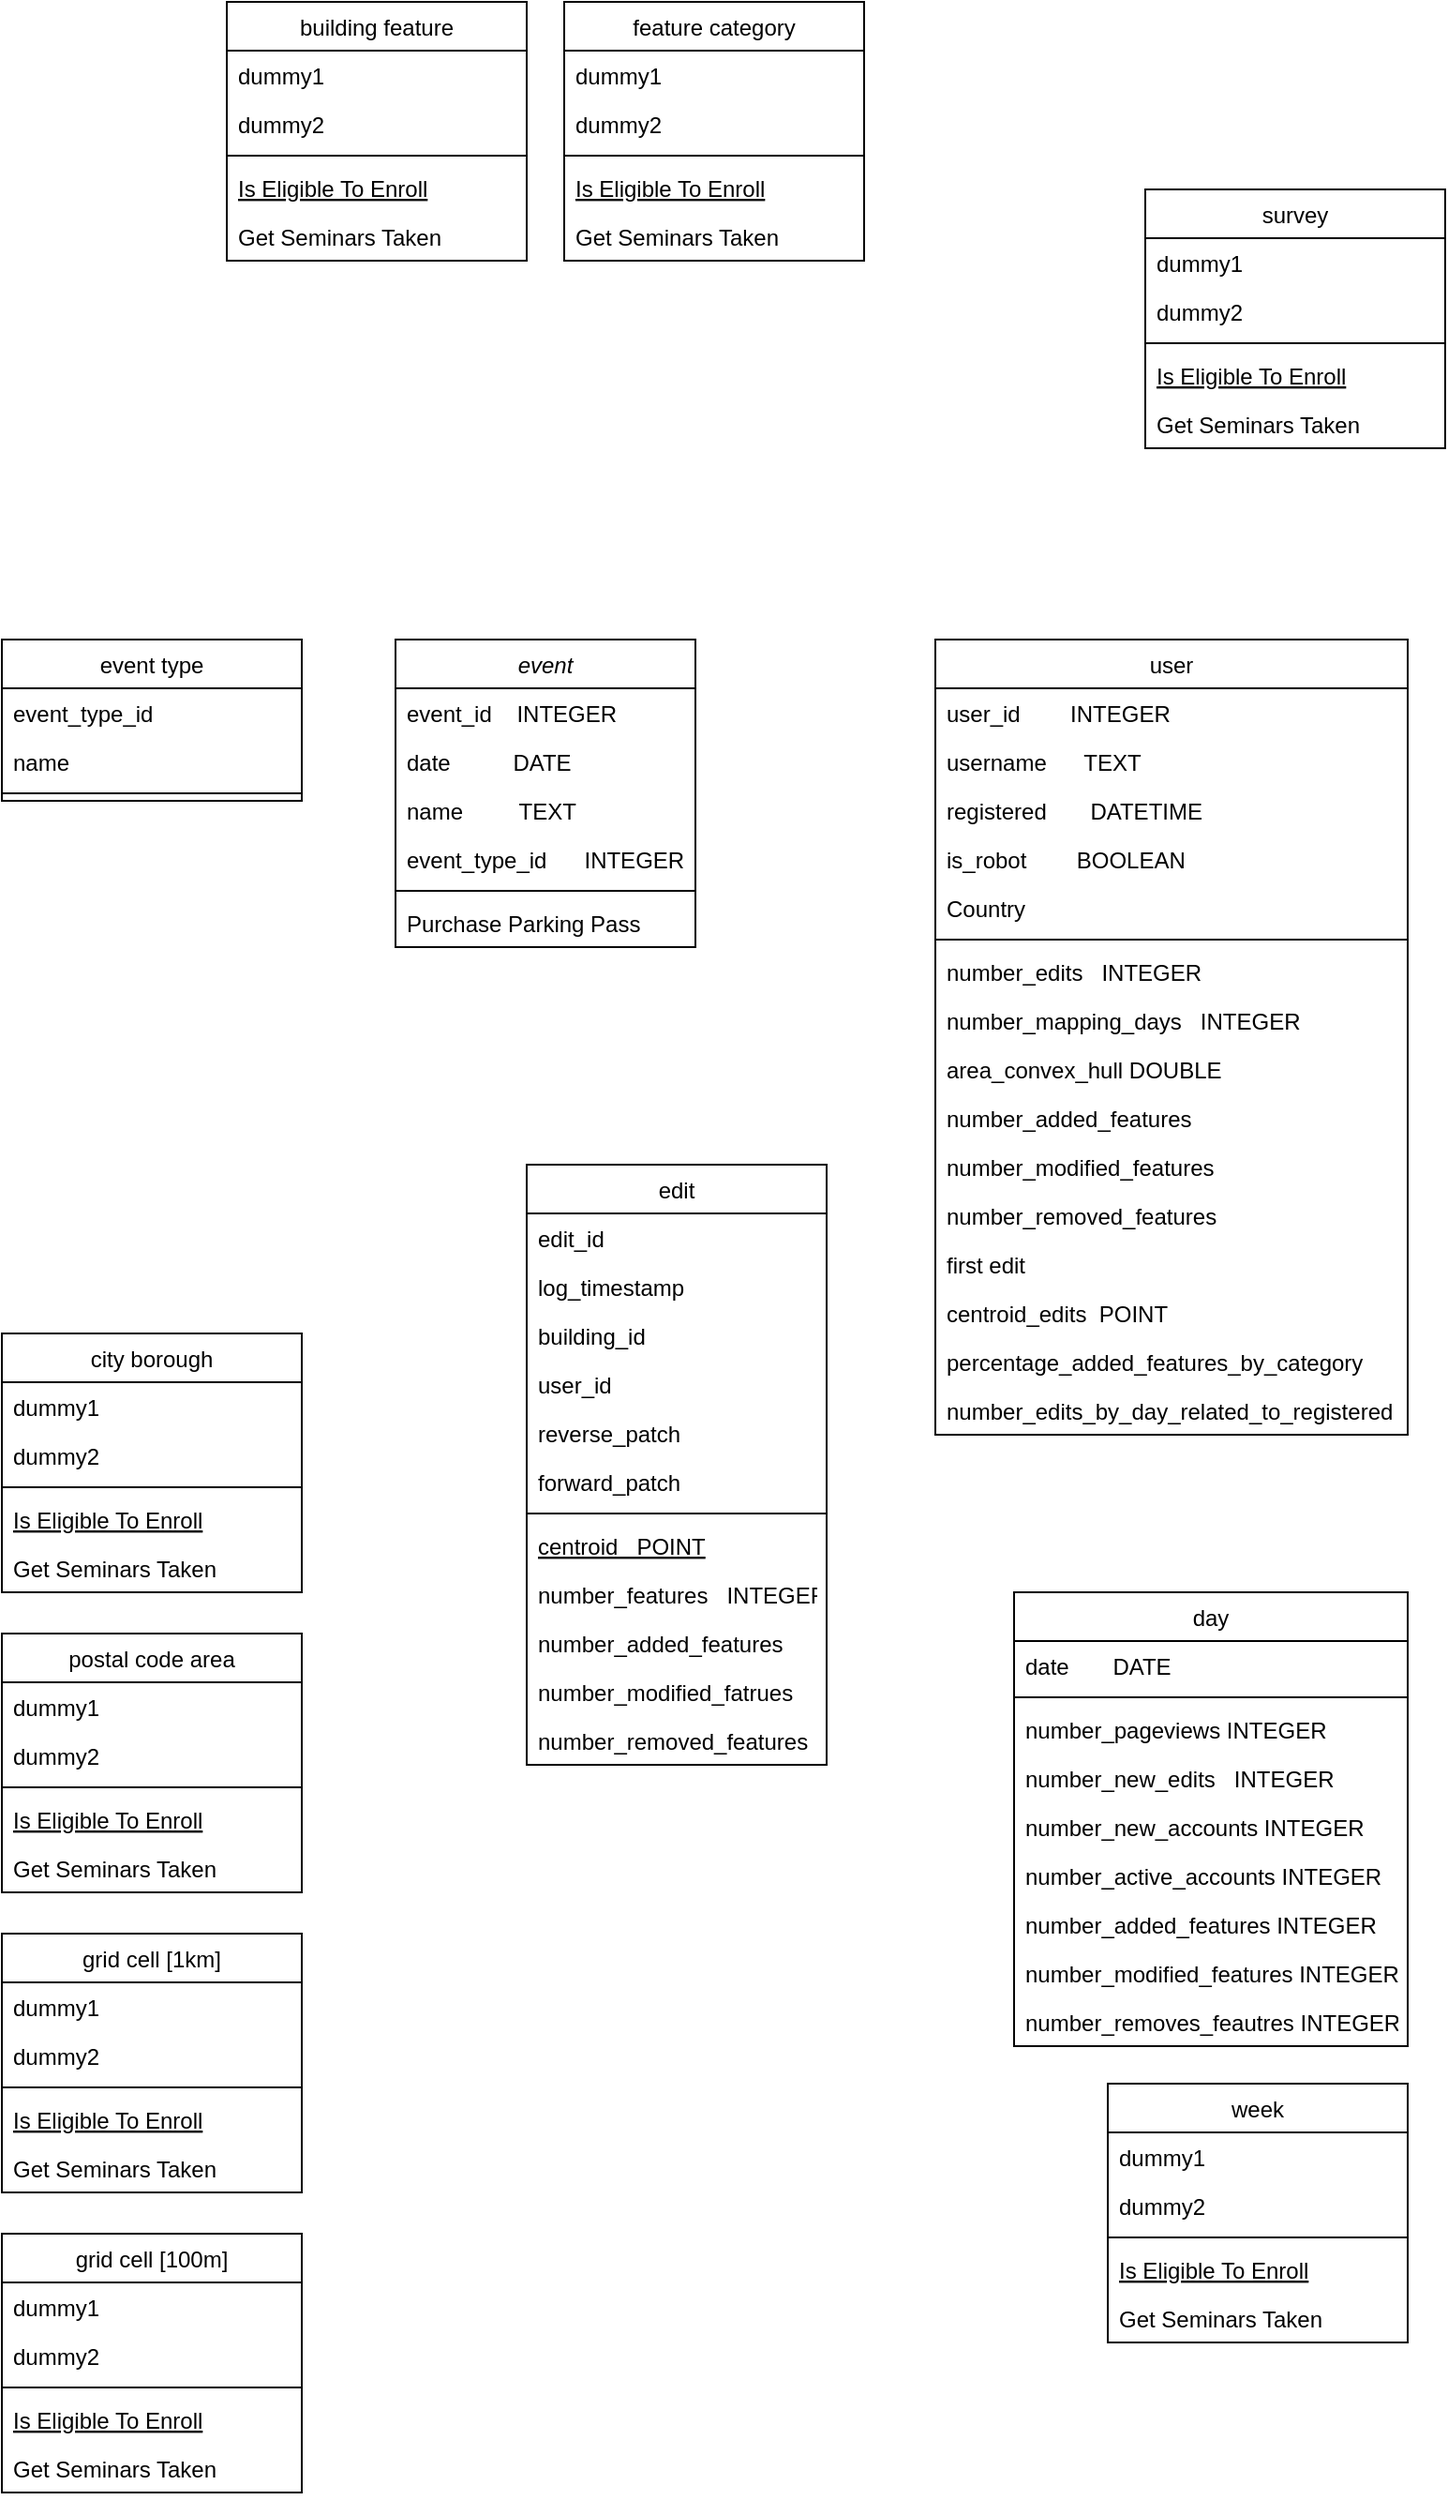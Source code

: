 <mxfile version="22.1.5" type="github">
  <diagram id="C5RBs43oDa-KdzZeNtuy" name="Page-1">
    <mxGraphModel dx="1153" dy="1722" grid="1" gridSize="10" guides="1" tooltips="1" connect="1" arrows="1" fold="1" page="1" pageScale="1" pageWidth="827" pageHeight="1169" math="0" shadow="0">
      <root>
        <mxCell id="WIyWlLk6GJQsqaUBKTNV-0" />
        <mxCell id="WIyWlLk6GJQsqaUBKTNV-1" parent="WIyWlLk6GJQsqaUBKTNV-0" />
        <mxCell id="zkfFHV4jXpPFQw0GAbJ--0" value="event" style="swimlane;fontStyle=2;align=center;verticalAlign=top;childLayout=stackLayout;horizontal=1;startSize=26;horizontalStack=0;resizeParent=1;resizeLast=0;collapsible=1;marginBottom=0;rounded=0;shadow=0;strokeWidth=1;" parent="WIyWlLk6GJQsqaUBKTNV-1" vertex="1">
          <mxGeometry x="220" y="120" width="160" height="164" as="geometry">
            <mxRectangle x="230" y="140" width="160" height="26" as="alternateBounds" />
          </mxGeometry>
        </mxCell>
        <mxCell id="zkfFHV4jXpPFQw0GAbJ--1" value="event_id    INTEGER" style="text;align=left;verticalAlign=top;spacingLeft=4;spacingRight=4;overflow=hidden;rotatable=0;points=[[0,0.5],[1,0.5]];portConstraint=eastwest;" parent="zkfFHV4jXpPFQw0GAbJ--0" vertex="1">
          <mxGeometry y="26" width="160" height="26" as="geometry" />
        </mxCell>
        <mxCell id="zkfFHV4jXpPFQw0GAbJ--2" value="date          DATE" style="text;align=left;verticalAlign=top;spacingLeft=4;spacingRight=4;overflow=hidden;rotatable=0;points=[[0,0.5],[1,0.5]];portConstraint=eastwest;rounded=0;shadow=0;html=0;" parent="zkfFHV4jXpPFQw0GAbJ--0" vertex="1">
          <mxGeometry y="52" width="160" height="26" as="geometry" />
        </mxCell>
        <mxCell id="zkfFHV4jXpPFQw0GAbJ--3" value="name         TEXT" style="text;align=left;verticalAlign=top;spacingLeft=4;spacingRight=4;overflow=hidden;rotatable=0;points=[[0,0.5],[1,0.5]];portConstraint=eastwest;rounded=0;shadow=0;html=0;" parent="zkfFHV4jXpPFQw0GAbJ--0" vertex="1">
          <mxGeometry y="78" width="160" height="26" as="geometry" />
        </mxCell>
        <mxCell id="OUVxx-a0_Coh25PAcdQL-60" value="event_type_id      INTEGER" style="text;align=left;verticalAlign=top;spacingLeft=4;spacingRight=4;overflow=hidden;rotatable=0;points=[[0,0.5],[1,0.5]];portConstraint=eastwest;rounded=0;shadow=0;html=0;" vertex="1" parent="zkfFHV4jXpPFQw0GAbJ--0">
          <mxGeometry y="104" width="160" height="26" as="geometry" />
        </mxCell>
        <mxCell id="zkfFHV4jXpPFQw0GAbJ--4" value="" style="line;html=1;strokeWidth=1;align=left;verticalAlign=middle;spacingTop=-1;spacingLeft=3;spacingRight=3;rotatable=0;labelPosition=right;points=[];portConstraint=eastwest;" parent="zkfFHV4jXpPFQw0GAbJ--0" vertex="1">
          <mxGeometry y="130" width="160" height="8" as="geometry" />
        </mxCell>
        <mxCell id="zkfFHV4jXpPFQw0GAbJ--5" value="Purchase Parking Pass" style="text;align=left;verticalAlign=top;spacingLeft=4;spacingRight=4;overflow=hidden;rotatable=0;points=[[0,0.5],[1,0.5]];portConstraint=eastwest;" parent="zkfFHV4jXpPFQw0GAbJ--0" vertex="1">
          <mxGeometry y="138" width="160" height="26" as="geometry" />
        </mxCell>
        <mxCell id="zkfFHV4jXpPFQw0GAbJ--6" value="city borough" style="swimlane;fontStyle=0;align=center;verticalAlign=top;childLayout=stackLayout;horizontal=1;startSize=26;horizontalStack=0;resizeParent=1;resizeLast=0;collapsible=1;marginBottom=0;rounded=0;shadow=0;strokeWidth=1;" parent="WIyWlLk6GJQsqaUBKTNV-1" vertex="1">
          <mxGeometry x="10" y="490" width="160" height="138" as="geometry">
            <mxRectangle x="130" y="380" width="160" height="26" as="alternateBounds" />
          </mxGeometry>
        </mxCell>
        <mxCell id="zkfFHV4jXpPFQw0GAbJ--7" value="dummy1" style="text;align=left;verticalAlign=top;spacingLeft=4;spacingRight=4;overflow=hidden;rotatable=0;points=[[0,0.5],[1,0.5]];portConstraint=eastwest;" parent="zkfFHV4jXpPFQw0GAbJ--6" vertex="1">
          <mxGeometry y="26" width="160" height="26" as="geometry" />
        </mxCell>
        <mxCell id="zkfFHV4jXpPFQw0GAbJ--8" value="dummy2" style="text;align=left;verticalAlign=top;spacingLeft=4;spacingRight=4;overflow=hidden;rotatable=0;points=[[0,0.5],[1,0.5]];portConstraint=eastwest;rounded=0;shadow=0;html=0;" parent="zkfFHV4jXpPFQw0GAbJ--6" vertex="1">
          <mxGeometry y="52" width="160" height="26" as="geometry" />
        </mxCell>
        <mxCell id="zkfFHV4jXpPFQw0GAbJ--9" value="" style="line;html=1;strokeWidth=1;align=left;verticalAlign=middle;spacingTop=-1;spacingLeft=3;spacingRight=3;rotatable=0;labelPosition=right;points=[];portConstraint=eastwest;" parent="zkfFHV4jXpPFQw0GAbJ--6" vertex="1">
          <mxGeometry y="78" width="160" height="8" as="geometry" />
        </mxCell>
        <mxCell id="zkfFHV4jXpPFQw0GAbJ--10" value="Is Eligible To Enroll" style="text;align=left;verticalAlign=top;spacingLeft=4;spacingRight=4;overflow=hidden;rotatable=0;points=[[0,0.5],[1,0.5]];portConstraint=eastwest;fontStyle=4" parent="zkfFHV4jXpPFQw0GAbJ--6" vertex="1">
          <mxGeometry y="86" width="160" height="26" as="geometry" />
        </mxCell>
        <mxCell id="zkfFHV4jXpPFQw0GAbJ--11" value="Get Seminars Taken" style="text;align=left;verticalAlign=top;spacingLeft=4;spacingRight=4;overflow=hidden;rotatable=0;points=[[0,0.5],[1,0.5]];portConstraint=eastwest;" parent="zkfFHV4jXpPFQw0GAbJ--6" vertex="1">
          <mxGeometry y="112" width="160" height="26" as="geometry" />
        </mxCell>
        <mxCell id="zkfFHV4jXpPFQw0GAbJ--13" value="event type" style="swimlane;fontStyle=0;align=center;verticalAlign=top;childLayout=stackLayout;horizontal=1;startSize=26;horizontalStack=0;resizeParent=1;resizeLast=0;collapsible=1;marginBottom=0;rounded=0;shadow=0;strokeWidth=1;" parent="WIyWlLk6GJQsqaUBKTNV-1" vertex="1">
          <mxGeometry x="10" y="120" width="160" height="86" as="geometry">
            <mxRectangle x="330" y="360" width="170" height="26" as="alternateBounds" />
          </mxGeometry>
        </mxCell>
        <mxCell id="zkfFHV4jXpPFQw0GAbJ--14" value="event_type_id" style="text;align=left;verticalAlign=top;spacingLeft=4;spacingRight=4;overflow=hidden;rotatable=0;points=[[0,0.5],[1,0.5]];portConstraint=eastwest;" parent="zkfFHV4jXpPFQw0GAbJ--13" vertex="1">
          <mxGeometry y="26" width="160" height="26" as="geometry" />
        </mxCell>
        <mxCell id="OUVxx-a0_Coh25PAcdQL-4" value="name" style="text;align=left;verticalAlign=top;spacingLeft=4;spacingRight=4;overflow=hidden;rotatable=0;points=[[0,0.5],[1,0.5]];portConstraint=eastwest;" vertex="1" parent="zkfFHV4jXpPFQw0GAbJ--13">
          <mxGeometry y="52" width="160" height="26" as="geometry" />
        </mxCell>
        <mxCell id="zkfFHV4jXpPFQw0GAbJ--15" value="" style="line;html=1;strokeWidth=1;align=left;verticalAlign=middle;spacingTop=-1;spacingLeft=3;spacingRight=3;rotatable=0;labelPosition=right;points=[];portConstraint=eastwest;" parent="zkfFHV4jXpPFQw0GAbJ--13" vertex="1">
          <mxGeometry y="78" width="160" height="8" as="geometry" />
        </mxCell>
        <mxCell id="zkfFHV4jXpPFQw0GAbJ--17" value="user" style="swimlane;fontStyle=0;align=center;verticalAlign=top;childLayout=stackLayout;horizontal=1;startSize=26;horizontalStack=0;resizeParent=1;resizeLast=0;collapsible=1;marginBottom=0;rounded=0;shadow=0;strokeWidth=1;" parent="WIyWlLk6GJQsqaUBKTNV-1" vertex="1">
          <mxGeometry x="508" y="120" width="252" height="424" as="geometry">
            <mxRectangle x="550" y="140" width="160" height="26" as="alternateBounds" />
          </mxGeometry>
        </mxCell>
        <mxCell id="zkfFHV4jXpPFQw0GAbJ--18" value="user_id             INTEGER " style="text;align=left;verticalAlign=top;spacingLeft=4;spacingRight=4;overflow=hidden;rotatable=0;points=[[0,0.5],[1,0.5]];portConstraint=eastwest;" parent="zkfFHV4jXpPFQw0GAbJ--17" vertex="1">
          <mxGeometry y="26" width="252" height="26" as="geometry" />
        </mxCell>
        <mxCell id="zkfFHV4jXpPFQw0GAbJ--19" value="username      TEXT" style="text;align=left;verticalAlign=top;spacingLeft=4;spacingRight=4;overflow=hidden;rotatable=0;points=[[0,0.5],[1,0.5]];portConstraint=eastwest;rounded=0;shadow=0;html=0;" parent="zkfFHV4jXpPFQw0GAbJ--17" vertex="1">
          <mxGeometry y="52" width="252" height="26" as="geometry" />
        </mxCell>
        <mxCell id="zkfFHV4jXpPFQw0GAbJ--20" value="registered       DATETIME" style="text;align=left;verticalAlign=top;spacingLeft=4;spacingRight=4;overflow=hidden;rotatable=0;points=[[0,0.5],[1,0.5]];portConstraint=eastwest;rounded=0;shadow=0;html=0;" parent="zkfFHV4jXpPFQw0GAbJ--17" vertex="1">
          <mxGeometry y="78" width="252" height="26" as="geometry" />
        </mxCell>
        <mxCell id="zkfFHV4jXpPFQw0GAbJ--21" value="is_robot        BOOLEAN" style="text;align=left;verticalAlign=top;spacingLeft=4;spacingRight=4;overflow=hidden;rotatable=0;points=[[0,0.5],[1,0.5]];portConstraint=eastwest;rounded=0;shadow=0;html=0;" parent="zkfFHV4jXpPFQw0GAbJ--17" vertex="1">
          <mxGeometry y="104" width="252" height="26" as="geometry" />
        </mxCell>
        <mxCell id="zkfFHV4jXpPFQw0GAbJ--22" value="Country" style="text;align=left;verticalAlign=top;spacingLeft=4;spacingRight=4;overflow=hidden;rotatable=0;points=[[0,0.5],[1,0.5]];portConstraint=eastwest;rounded=0;shadow=0;html=0;" parent="zkfFHV4jXpPFQw0GAbJ--17" vertex="1">
          <mxGeometry y="130" width="252" height="26" as="geometry" />
        </mxCell>
        <mxCell id="zkfFHV4jXpPFQw0GAbJ--23" value="" style="line;html=1;strokeWidth=1;align=left;verticalAlign=middle;spacingTop=-1;spacingLeft=3;spacingRight=3;rotatable=0;labelPosition=right;points=[];portConstraint=eastwest;" parent="zkfFHV4jXpPFQw0GAbJ--17" vertex="1">
          <mxGeometry y="156" width="252" height="8" as="geometry" />
        </mxCell>
        <mxCell id="zkfFHV4jXpPFQw0GAbJ--24" value="number_edits   INTEGER" style="text;align=left;verticalAlign=top;spacingLeft=4;spacingRight=4;overflow=hidden;rotatable=0;points=[[0,0.5],[1,0.5]];portConstraint=eastwest;" parent="zkfFHV4jXpPFQw0GAbJ--17" vertex="1">
          <mxGeometry y="164" width="252" height="26" as="geometry" />
        </mxCell>
        <mxCell id="OUVxx-a0_Coh25PAcdQL-75" value="number_mapping_days   INTEGER" style="text;align=left;verticalAlign=top;spacingLeft=4;spacingRight=4;overflow=hidden;rotatable=0;points=[[0,0.5],[1,0.5]];portConstraint=eastwest;" vertex="1" parent="zkfFHV4jXpPFQw0GAbJ--17">
          <mxGeometry y="190" width="252" height="26" as="geometry" />
        </mxCell>
        <mxCell id="zkfFHV4jXpPFQw0GAbJ--25" value="area_convex_hull DOUBLE" style="text;align=left;verticalAlign=top;spacingLeft=4;spacingRight=4;overflow=hidden;rotatable=0;points=[[0,0.5],[1,0.5]];portConstraint=eastwest;" parent="zkfFHV4jXpPFQw0GAbJ--17" vertex="1">
          <mxGeometry y="216" width="252" height="26" as="geometry" />
        </mxCell>
        <mxCell id="OUVxx-a0_Coh25PAcdQL-61" value="number_added_features" style="text;align=left;verticalAlign=top;spacingLeft=4;spacingRight=4;overflow=hidden;rotatable=0;points=[[0,0.5],[1,0.5]];portConstraint=eastwest;" vertex="1" parent="zkfFHV4jXpPFQw0GAbJ--17">
          <mxGeometry y="242" width="252" height="26" as="geometry" />
        </mxCell>
        <mxCell id="OUVxx-a0_Coh25PAcdQL-62" value="number_modified_features" style="text;align=left;verticalAlign=top;spacingLeft=4;spacingRight=4;overflow=hidden;rotatable=0;points=[[0,0.5],[1,0.5]];portConstraint=eastwest;" vertex="1" parent="zkfFHV4jXpPFQw0GAbJ--17">
          <mxGeometry y="268" width="252" height="26" as="geometry" />
        </mxCell>
        <mxCell id="OUVxx-a0_Coh25PAcdQL-63" value="number_removed_features" style="text;align=left;verticalAlign=top;spacingLeft=4;spacingRight=4;overflow=hidden;rotatable=0;points=[[0,0.5],[1,0.5]];portConstraint=eastwest;" vertex="1" parent="zkfFHV4jXpPFQw0GAbJ--17">
          <mxGeometry y="294" width="252" height="26" as="geometry" />
        </mxCell>
        <mxCell id="OUVxx-a0_Coh25PAcdQL-64" value="first edit" style="text;align=left;verticalAlign=top;spacingLeft=4;spacingRight=4;overflow=hidden;rotatable=0;points=[[0,0.5],[1,0.5]];portConstraint=eastwest;" vertex="1" parent="zkfFHV4jXpPFQw0GAbJ--17">
          <mxGeometry y="320" width="252" height="26" as="geometry" />
        </mxCell>
        <mxCell id="OUVxx-a0_Coh25PAcdQL-65" value="centroid_edits  POINT" style="text;align=left;verticalAlign=top;spacingLeft=4;spacingRight=4;overflow=hidden;rotatable=0;points=[[0,0.5],[1,0.5]];portConstraint=eastwest;" vertex="1" parent="zkfFHV4jXpPFQw0GAbJ--17">
          <mxGeometry y="346" width="252" height="26" as="geometry" />
        </mxCell>
        <mxCell id="OUVxx-a0_Coh25PAcdQL-73" value="percentage_added_features_by_category" style="text;align=left;verticalAlign=top;spacingLeft=4;spacingRight=4;overflow=hidden;rotatable=0;points=[[0,0.5],[1,0.5]];portConstraint=eastwest;" vertex="1" parent="zkfFHV4jXpPFQw0GAbJ--17">
          <mxGeometry y="372" width="252" height="26" as="geometry" />
        </mxCell>
        <mxCell id="OUVxx-a0_Coh25PAcdQL-74" value="number_edits_by_day_related_to_registered" style="text;align=left;verticalAlign=top;spacingLeft=4;spacingRight=4;overflow=hidden;rotatable=0;points=[[0,0.5],[1,0.5]];portConstraint=eastwest;" vertex="1" parent="zkfFHV4jXpPFQw0GAbJ--17">
          <mxGeometry y="398" width="252" height="26" as="geometry" />
        </mxCell>
        <mxCell id="OUVxx-a0_Coh25PAcdQL-5" value="edit" style="swimlane;fontStyle=0;align=center;verticalAlign=top;childLayout=stackLayout;horizontal=1;startSize=26;horizontalStack=0;resizeParent=1;resizeLast=0;collapsible=1;marginBottom=0;rounded=0;shadow=0;strokeWidth=1;" vertex="1" parent="WIyWlLk6GJQsqaUBKTNV-1">
          <mxGeometry x="290" y="400" width="160" height="320" as="geometry">
            <mxRectangle x="130" y="380" width="160" height="26" as="alternateBounds" />
          </mxGeometry>
        </mxCell>
        <mxCell id="OUVxx-a0_Coh25PAcdQL-6" value="edit_id" style="text;align=left;verticalAlign=top;spacingLeft=4;spacingRight=4;overflow=hidden;rotatable=0;points=[[0,0.5],[1,0.5]];portConstraint=eastwest;" vertex="1" parent="OUVxx-a0_Coh25PAcdQL-5">
          <mxGeometry y="26" width="160" height="26" as="geometry" />
        </mxCell>
        <mxCell id="OUVxx-a0_Coh25PAcdQL-7" value="log_timestamp" style="text;align=left;verticalAlign=top;spacingLeft=4;spacingRight=4;overflow=hidden;rotatable=0;points=[[0,0.5],[1,0.5]];portConstraint=eastwest;rounded=0;shadow=0;html=0;" vertex="1" parent="OUVxx-a0_Coh25PAcdQL-5">
          <mxGeometry y="52" width="160" height="26" as="geometry" />
        </mxCell>
        <mxCell id="OUVxx-a0_Coh25PAcdQL-66" value="building_id" style="text;align=left;verticalAlign=top;spacingLeft=4;spacingRight=4;overflow=hidden;rotatable=0;points=[[0,0.5],[1,0.5]];portConstraint=eastwest;rounded=0;shadow=0;html=0;" vertex="1" parent="OUVxx-a0_Coh25PAcdQL-5">
          <mxGeometry y="78" width="160" height="26" as="geometry" />
        </mxCell>
        <mxCell id="OUVxx-a0_Coh25PAcdQL-67" value="user_id" style="text;align=left;verticalAlign=top;spacingLeft=4;spacingRight=4;overflow=hidden;rotatable=0;points=[[0,0.5],[1,0.5]];portConstraint=eastwest;rounded=0;shadow=0;html=0;" vertex="1" parent="OUVxx-a0_Coh25PAcdQL-5">
          <mxGeometry y="104" width="160" height="26" as="geometry" />
        </mxCell>
        <mxCell id="OUVxx-a0_Coh25PAcdQL-68" value="reverse_patch" style="text;align=left;verticalAlign=top;spacingLeft=4;spacingRight=4;overflow=hidden;rotatable=0;points=[[0,0.5],[1,0.5]];portConstraint=eastwest;rounded=0;shadow=0;html=0;" vertex="1" parent="OUVxx-a0_Coh25PAcdQL-5">
          <mxGeometry y="130" width="160" height="26" as="geometry" />
        </mxCell>
        <mxCell id="OUVxx-a0_Coh25PAcdQL-69" value="forward_patch" style="text;align=left;verticalAlign=top;spacingLeft=4;spacingRight=4;overflow=hidden;rotatable=0;points=[[0,0.5],[1,0.5]];portConstraint=eastwest;rounded=0;shadow=0;html=0;" vertex="1" parent="OUVxx-a0_Coh25PAcdQL-5">
          <mxGeometry y="156" width="160" height="26" as="geometry" />
        </mxCell>
        <mxCell id="OUVxx-a0_Coh25PAcdQL-8" value="" style="line;html=1;strokeWidth=1;align=left;verticalAlign=middle;spacingTop=-1;spacingLeft=3;spacingRight=3;rotatable=0;labelPosition=right;points=[];portConstraint=eastwest;" vertex="1" parent="OUVxx-a0_Coh25PAcdQL-5">
          <mxGeometry y="182" width="160" height="8" as="geometry" />
        </mxCell>
        <mxCell id="OUVxx-a0_Coh25PAcdQL-9" value="centroid   POINT" style="text;align=left;verticalAlign=top;spacingLeft=4;spacingRight=4;overflow=hidden;rotatable=0;points=[[0,0.5],[1,0.5]];portConstraint=eastwest;fontStyle=4" vertex="1" parent="OUVxx-a0_Coh25PAcdQL-5">
          <mxGeometry y="190" width="160" height="26" as="geometry" />
        </mxCell>
        <mxCell id="OUVxx-a0_Coh25PAcdQL-10" value="number_features   INTEGER" style="text;align=left;verticalAlign=top;spacingLeft=4;spacingRight=4;overflow=hidden;rotatable=0;points=[[0,0.5],[1,0.5]];portConstraint=eastwest;" vertex="1" parent="OUVxx-a0_Coh25PAcdQL-5">
          <mxGeometry y="216" width="160" height="26" as="geometry" />
        </mxCell>
        <mxCell id="OUVxx-a0_Coh25PAcdQL-70" value="number_added_features" style="text;align=left;verticalAlign=top;spacingLeft=4;spacingRight=4;overflow=hidden;rotatable=0;points=[[0,0.5],[1,0.5]];portConstraint=eastwest;" vertex="1" parent="OUVxx-a0_Coh25PAcdQL-5">
          <mxGeometry y="242" width="160" height="26" as="geometry" />
        </mxCell>
        <mxCell id="OUVxx-a0_Coh25PAcdQL-71" value="number_modified_fatrues" style="text;align=left;verticalAlign=top;spacingLeft=4;spacingRight=4;overflow=hidden;rotatable=0;points=[[0,0.5],[1,0.5]];portConstraint=eastwest;" vertex="1" parent="OUVxx-a0_Coh25PAcdQL-5">
          <mxGeometry y="268" width="160" height="26" as="geometry" />
        </mxCell>
        <mxCell id="OUVxx-a0_Coh25PAcdQL-72" value="number_removed_features" style="text;align=left;verticalAlign=top;spacingLeft=4;spacingRight=4;overflow=hidden;rotatable=0;points=[[0,0.5],[1,0.5]];portConstraint=eastwest;" vertex="1" parent="OUVxx-a0_Coh25PAcdQL-5">
          <mxGeometry y="294" width="160" height="26" as="geometry" />
        </mxCell>
        <mxCell id="OUVxx-a0_Coh25PAcdQL-11" value="grid cell [1km]" style="swimlane;fontStyle=0;align=center;verticalAlign=top;childLayout=stackLayout;horizontal=1;startSize=26;horizontalStack=0;resizeParent=1;resizeLast=0;collapsible=1;marginBottom=0;rounded=0;shadow=0;strokeWidth=1;" vertex="1" parent="WIyWlLk6GJQsqaUBKTNV-1">
          <mxGeometry x="10" y="810" width="160" height="138" as="geometry">
            <mxRectangle x="130" y="380" width="160" height="26" as="alternateBounds" />
          </mxGeometry>
        </mxCell>
        <mxCell id="OUVxx-a0_Coh25PAcdQL-12" value="dummy1" style="text;align=left;verticalAlign=top;spacingLeft=4;spacingRight=4;overflow=hidden;rotatable=0;points=[[0,0.5],[1,0.5]];portConstraint=eastwest;" vertex="1" parent="OUVxx-a0_Coh25PAcdQL-11">
          <mxGeometry y="26" width="160" height="26" as="geometry" />
        </mxCell>
        <mxCell id="OUVxx-a0_Coh25PAcdQL-13" value="dummy2" style="text;align=left;verticalAlign=top;spacingLeft=4;spacingRight=4;overflow=hidden;rotatable=0;points=[[0,0.5],[1,0.5]];portConstraint=eastwest;rounded=0;shadow=0;html=0;" vertex="1" parent="OUVxx-a0_Coh25PAcdQL-11">
          <mxGeometry y="52" width="160" height="26" as="geometry" />
        </mxCell>
        <mxCell id="OUVxx-a0_Coh25PAcdQL-14" value="" style="line;html=1;strokeWidth=1;align=left;verticalAlign=middle;spacingTop=-1;spacingLeft=3;spacingRight=3;rotatable=0;labelPosition=right;points=[];portConstraint=eastwest;" vertex="1" parent="OUVxx-a0_Coh25PAcdQL-11">
          <mxGeometry y="78" width="160" height="8" as="geometry" />
        </mxCell>
        <mxCell id="OUVxx-a0_Coh25PAcdQL-15" value="Is Eligible To Enroll" style="text;align=left;verticalAlign=top;spacingLeft=4;spacingRight=4;overflow=hidden;rotatable=0;points=[[0,0.5],[1,0.5]];portConstraint=eastwest;fontStyle=4" vertex="1" parent="OUVxx-a0_Coh25PAcdQL-11">
          <mxGeometry y="86" width="160" height="26" as="geometry" />
        </mxCell>
        <mxCell id="OUVxx-a0_Coh25PAcdQL-16" value="Get Seminars Taken" style="text;align=left;verticalAlign=top;spacingLeft=4;spacingRight=4;overflow=hidden;rotatable=0;points=[[0,0.5],[1,0.5]];portConstraint=eastwest;" vertex="1" parent="OUVxx-a0_Coh25PAcdQL-11">
          <mxGeometry y="112" width="160" height="26" as="geometry" />
        </mxCell>
        <mxCell id="OUVxx-a0_Coh25PAcdQL-17" value="postal code area" style="swimlane;fontStyle=0;align=center;verticalAlign=top;childLayout=stackLayout;horizontal=1;startSize=26;horizontalStack=0;resizeParent=1;resizeLast=0;collapsible=1;marginBottom=0;rounded=0;shadow=0;strokeWidth=1;" vertex="1" parent="WIyWlLk6GJQsqaUBKTNV-1">
          <mxGeometry x="10" y="650" width="160" height="138" as="geometry">
            <mxRectangle x="130" y="380" width="160" height="26" as="alternateBounds" />
          </mxGeometry>
        </mxCell>
        <mxCell id="OUVxx-a0_Coh25PAcdQL-18" value="dummy1" style="text;align=left;verticalAlign=top;spacingLeft=4;spacingRight=4;overflow=hidden;rotatable=0;points=[[0,0.5],[1,0.5]];portConstraint=eastwest;" vertex="1" parent="OUVxx-a0_Coh25PAcdQL-17">
          <mxGeometry y="26" width="160" height="26" as="geometry" />
        </mxCell>
        <mxCell id="OUVxx-a0_Coh25PAcdQL-19" value="dummy2" style="text;align=left;verticalAlign=top;spacingLeft=4;spacingRight=4;overflow=hidden;rotatable=0;points=[[0,0.5],[1,0.5]];portConstraint=eastwest;rounded=0;shadow=0;html=0;" vertex="1" parent="OUVxx-a0_Coh25PAcdQL-17">
          <mxGeometry y="52" width="160" height="26" as="geometry" />
        </mxCell>
        <mxCell id="OUVxx-a0_Coh25PAcdQL-20" value="" style="line;html=1;strokeWidth=1;align=left;verticalAlign=middle;spacingTop=-1;spacingLeft=3;spacingRight=3;rotatable=0;labelPosition=right;points=[];portConstraint=eastwest;" vertex="1" parent="OUVxx-a0_Coh25PAcdQL-17">
          <mxGeometry y="78" width="160" height="8" as="geometry" />
        </mxCell>
        <mxCell id="OUVxx-a0_Coh25PAcdQL-21" value="Is Eligible To Enroll" style="text;align=left;verticalAlign=top;spacingLeft=4;spacingRight=4;overflow=hidden;rotatable=0;points=[[0,0.5],[1,0.5]];portConstraint=eastwest;fontStyle=4" vertex="1" parent="OUVxx-a0_Coh25PAcdQL-17">
          <mxGeometry y="86" width="160" height="26" as="geometry" />
        </mxCell>
        <mxCell id="OUVxx-a0_Coh25PAcdQL-22" value="Get Seminars Taken" style="text;align=left;verticalAlign=top;spacingLeft=4;spacingRight=4;overflow=hidden;rotatable=0;points=[[0,0.5],[1,0.5]];portConstraint=eastwest;" vertex="1" parent="OUVxx-a0_Coh25PAcdQL-17">
          <mxGeometry y="112" width="160" height="26" as="geometry" />
        </mxCell>
        <mxCell id="OUVxx-a0_Coh25PAcdQL-23" value="grid cell [100m]" style="swimlane;fontStyle=0;align=center;verticalAlign=top;childLayout=stackLayout;horizontal=1;startSize=26;horizontalStack=0;resizeParent=1;resizeLast=0;collapsible=1;marginBottom=0;rounded=0;shadow=0;strokeWidth=1;" vertex="1" parent="WIyWlLk6GJQsqaUBKTNV-1">
          <mxGeometry x="10" y="970" width="160" height="138" as="geometry">
            <mxRectangle x="130" y="380" width="160" height="26" as="alternateBounds" />
          </mxGeometry>
        </mxCell>
        <mxCell id="OUVxx-a0_Coh25PAcdQL-24" value="dummy1" style="text;align=left;verticalAlign=top;spacingLeft=4;spacingRight=4;overflow=hidden;rotatable=0;points=[[0,0.5],[1,0.5]];portConstraint=eastwest;" vertex="1" parent="OUVxx-a0_Coh25PAcdQL-23">
          <mxGeometry y="26" width="160" height="26" as="geometry" />
        </mxCell>
        <mxCell id="OUVxx-a0_Coh25PAcdQL-25" value="dummy2" style="text;align=left;verticalAlign=top;spacingLeft=4;spacingRight=4;overflow=hidden;rotatable=0;points=[[0,0.5],[1,0.5]];portConstraint=eastwest;rounded=0;shadow=0;html=0;" vertex="1" parent="OUVxx-a0_Coh25PAcdQL-23">
          <mxGeometry y="52" width="160" height="26" as="geometry" />
        </mxCell>
        <mxCell id="OUVxx-a0_Coh25PAcdQL-26" value="" style="line;html=1;strokeWidth=1;align=left;verticalAlign=middle;spacingTop=-1;spacingLeft=3;spacingRight=3;rotatable=0;labelPosition=right;points=[];portConstraint=eastwest;" vertex="1" parent="OUVxx-a0_Coh25PAcdQL-23">
          <mxGeometry y="78" width="160" height="8" as="geometry" />
        </mxCell>
        <mxCell id="OUVxx-a0_Coh25PAcdQL-27" value="Is Eligible To Enroll" style="text;align=left;verticalAlign=top;spacingLeft=4;spacingRight=4;overflow=hidden;rotatable=0;points=[[0,0.5],[1,0.5]];portConstraint=eastwest;fontStyle=4" vertex="1" parent="OUVxx-a0_Coh25PAcdQL-23">
          <mxGeometry y="86" width="160" height="26" as="geometry" />
        </mxCell>
        <mxCell id="OUVxx-a0_Coh25PAcdQL-28" value="Get Seminars Taken" style="text;align=left;verticalAlign=top;spacingLeft=4;spacingRight=4;overflow=hidden;rotatable=0;points=[[0,0.5],[1,0.5]];portConstraint=eastwest;" vertex="1" parent="OUVxx-a0_Coh25PAcdQL-23">
          <mxGeometry y="112" width="160" height="26" as="geometry" />
        </mxCell>
        <mxCell id="OUVxx-a0_Coh25PAcdQL-29" value="day" style="swimlane;fontStyle=0;align=center;verticalAlign=top;childLayout=stackLayout;horizontal=1;startSize=26;horizontalStack=0;resizeParent=1;resizeLast=0;collapsible=1;marginBottom=0;rounded=0;shadow=0;strokeWidth=1;" vertex="1" parent="WIyWlLk6GJQsqaUBKTNV-1">
          <mxGeometry x="550" y="628" width="210" height="242" as="geometry">
            <mxRectangle x="130" y="380" width="160" height="26" as="alternateBounds" />
          </mxGeometry>
        </mxCell>
        <mxCell id="OUVxx-a0_Coh25PAcdQL-30" value="date       DATE" style="text;align=left;verticalAlign=top;spacingLeft=4;spacingRight=4;overflow=hidden;rotatable=0;points=[[0,0.5],[1,0.5]];portConstraint=eastwest;" vertex="1" parent="OUVxx-a0_Coh25PAcdQL-29">
          <mxGeometry y="26" width="210" height="26" as="geometry" />
        </mxCell>
        <mxCell id="OUVxx-a0_Coh25PAcdQL-32" value="" style="line;html=1;strokeWidth=1;align=left;verticalAlign=middle;spacingTop=-1;spacingLeft=3;spacingRight=3;rotatable=0;labelPosition=right;points=[];portConstraint=eastwest;" vertex="1" parent="OUVxx-a0_Coh25PAcdQL-29">
          <mxGeometry y="52" width="210" height="8" as="geometry" />
        </mxCell>
        <mxCell id="OUVxx-a0_Coh25PAcdQL-33" value="number_pageviews INTEGER" style="text;align=left;verticalAlign=top;spacingLeft=4;spacingRight=4;overflow=hidden;rotatable=0;points=[[0,0.5],[1,0.5]];portConstraint=eastwest;fontStyle=0" vertex="1" parent="OUVxx-a0_Coh25PAcdQL-29">
          <mxGeometry y="60" width="210" height="26" as="geometry" />
        </mxCell>
        <mxCell id="OUVxx-a0_Coh25PAcdQL-81" value="number_new_edits   INTEGER" style="text;align=left;verticalAlign=top;spacingLeft=4;spacingRight=4;overflow=hidden;rotatable=0;points=[[0,0.5],[1,0.5]];portConstraint=eastwest;fontStyle=0" vertex="1" parent="OUVxx-a0_Coh25PAcdQL-29">
          <mxGeometry y="86" width="210" height="26" as="geometry" />
        </mxCell>
        <mxCell id="OUVxx-a0_Coh25PAcdQL-34" value="number_new_accounts INTEGER" style="text;align=left;verticalAlign=top;spacingLeft=4;spacingRight=4;overflow=hidden;rotatable=0;points=[[0,0.5],[1,0.5]];portConstraint=eastwest;" vertex="1" parent="OUVxx-a0_Coh25PAcdQL-29">
          <mxGeometry y="112" width="210" height="26" as="geometry" />
        </mxCell>
        <mxCell id="OUVxx-a0_Coh25PAcdQL-76" value="number_active_accounts INTEGER" style="text;align=left;verticalAlign=top;spacingLeft=4;spacingRight=4;overflow=hidden;rotatable=0;points=[[0,0.5],[1,0.5]];portConstraint=eastwest;" vertex="1" parent="OUVxx-a0_Coh25PAcdQL-29">
          <mxGeometry y="138" width="210" height="26" as="geometry" />
        </mxCell>
        <mxCell id="OUVxx-a0_Coh25PAcdQL-77" value="number_added_features INTEGER" style="text;align=left;verticalAlign=top;spacingLeft=4;spacingRight=4;overflow=hidden;rotatable=0;points=[[0,0.5],[1,0.5]];portConstraint=eastwest;" vertex="1" parent="OUVxx-a0_Coh25PAcdQL-29">
          <mxGeometry y="164" width="210" height="26" as="geometry" />
        </mxCell>
        <mxCell id="OUVxx-a0_Coh25PAcdQL-78" value="number_modified_features INTEGER" style="text;align=left;verticalAlign=top;spacingLeft=4;spacingRight=4;overflow=hidden;rotatable=0;points=[[0,0.5],[1,0.5]];portConstraint=eastwest;" vertex="1" parent="OUVxx-a0_Coh25PAcdQL-29">
          <mxGeometry y="190" width="210" height="26" as="geometry" />
        </mxCell>
        <mxCell id="OUVxx-a0_Coh25PAcdQL-79" value="number_removes_feautres INTEGER" style="text;align=left;verticalAlign=top;spacingLeft=4;spacingRight=4;overflow=hidden;rotatable=0;points=[[0,0.5],[1,0.5]];portConstraint=eastwest;" vertex="1" parent="OUVxx-a0_Coh25PAcdQL-29">
          <mxGeometry y="216" width="210" height="26" as="geometry" />
        </mxCell>
        <mxCell id="OUVxx-a0_Coh25PAcdQL-35" value="week" style="swimlane;fontStyle=0;align=center;verticalAlign=top;childLayout=stackLayout;horizontal=1;startSize=26;horizontalStack=0;resizeParent=1;resizeLast=0;collapsible=1;marginBottom=0;rounded=0;shadow=0;strokeWidth=1;" vertex="1" parent="WIyWlLk6GJQsqaUBKTNV-1">
          <mxGeometry x="600" y="890" width="160" height="138" as="geometry">
            <mxRectangle x="130" y="380" width="160" height="26" as="alternateBounds" />
          </mxGeometry>
        </mxCell>
        <mxCell id="OUVxx-a0_Coh25PAcdQL-36" value="dummy1" style="text;align=left;verticalAlign=top;spacingLeft=4;spacingRight=4;overflow=hidden;rotatable=0;points=[[0,0.5],[1,0.5]];portConstraint=eastwest;" vertex="1" parent="OUVxx-a0_Coh25PAcdQL-35">
          <mxGeometry y="26" width="160" height="26" as="geometry" />
        </mxCell>
        <mxCell id="OUVxx-a0_Coh25PAcdQL-37" value="dummy2" style="text;align=left;verticalAlign=top;spacingLeft=4;spacingRight=4;overflow=hidden;rotatable=0;points=[[0,0.5],[1,0.5]];portConstraint=eastwest;rounded=0;shadow=0;html=0;" vertex="1" parent="OUVxx-a0_Coh25PAcdQL-35">
          <mxGeometry y="52" width="160" height="26" as="geometry" />
        </mxCell>
        <mxCell id="OUVxx-a0_Coh25PAcdQL-38" value="" style="line;html=1;strokeWidth=1;align=left;verticalAlign=middle;spacingTop=-1;spacingLeft=3;spacingRight=3;rotatable=0;labelPosition=right;points=[];portConstraint=eastwest;" vertex="1" parent="OUVxx-a0_Coh25PAcdQL-35">
          <mxGeometry y="78" width="160" height="8" as="geometry" />
        </mxCell>
        <mxCell id="OUVxx-a0_Coh25PAcdQL-39" value="Is Eligible To Enroll" style="text;align=left;verticalAlign=top;spacingLeft=4;spacingRight=4;overflow=hidden;rotatable=0;points=[[0,0.5],[1,0.5]];portConstraint=eastwest;fontStyle=4" vertex="1" parent="OUVxx-a0_Coh25PAcdQL-35">
          <mxGeometry y="86" width="160" height="26" as="geometry" />
        </mxCell>
        <mxCell id="OUVxx-a0_Coh25PAcdQL-40" value="Get Seminars Taken" style="text;align=left;verticalAlign=top;spacingLeft=4;spacingRight=4;overflow=hidden;rotatable=0;points=[[0,0.5],[1,0.5]];portConstraint=eastwest;" vertex="1" parent="OUVxx-a0_Coh25PAcdQL-35">
          <mxGeometry y="112" width="160" height="26" as="geometry" />
        </mxCell>
        <mxCell id="OUVxx-a0_Coh25PAcdQL-41" value="building feature" style="swimlane;fontStyle=0;align=center;verticalAlign=top;childLayout=stackLayout;horizontal=1;startSize=26;horizontalStack=0;resizeParent=1;resizeLast=0;collapsible=1;marginBottom=0;rounded=0;shadow=0;strokeWidth=1;" vertex="1" parent="WIyWlLk6GJQsqaUBKTNV-1">
          <mxGeometry x="130" y="-220" width="160" height="138" as="geometry">
            <mxRectangle x="130" y="380" width="160" height="26" as="alternateBounds" />
          </mxGeometry>
        </mxCell>
        <mxCell id="OUVxx-a0_Coh25PAcdQL-42" value="dummy1" style="text;align=left;verticalAlign=top;spacingLeft=4;spacingRight=4;overflow=hidden;rotatable=0;points=[[0,0.5],[1,0.5]];portConstraint=eastwest;" vertex="1" parent="OUVxx-a0_Coh25PAcdQL-41">
          <mxGeometry y="26" width="160" height="26" as="geometry" />
        </mxCell>
        <mxCell id="OUVxx-a0_Coh25PAcdQL-43" value="dummy2" style="text;align=left;verticalAlign=top;spacingLeft=4;spacingRight=4;overflow=hidden;rotatable=0;points=[[0,0.5],[1,0.5]];portConstraint=eastwest;rounded=0;shadow=0;html=0;" vertex="1" parent="OUVxx-a0_Coh25PAcdQL-41">
          <mxGeometry y="52" width="160" height="26" as="geometry" />
        </mxCell>
        <mxCell id="OUVxx-a0_Coh25PAcdQL-44" value="" style="line;html=1;strokeWidth=1;align=left;verticalAlign=middle;spacingTop=-1;spacingLeft=3;spacingRight=3;rotatable=0;labelPosition=right;points=[];portConstraint=eastwest;" vertex="1" parent="OUVxx-a0_Coh25PAcdQL-41">
          <mxGeometry y="78" width="160" height="8" as="geometry" />
        </mxCell>
        <mxCell id="OUVxx-a0_Coh25PAcdQL-45" value="Is Eligible To Enroll" style="text;align=left;verticalAlign=top;spacingLeft=4;spacingRight=4;overflow=hidden;rotatable=0;points=[[0,0.5],[1,0.5]];portConstraint=eastwest;fontStyle=4" vertex="1" parent="OUVxx-a0_Coh25PAcdQL-41">
          <mxGeometry y="86" width="160" height="26" as="geometry" />
        </mxCell>
        <mxCell id="OUVxx-a0_Coh25PAcdQL-46" value="Get Seminars Taken" style="text;align=left;verticalAlign=top;spacingLeft=4;spacingRight=4;overflow=hidden;rotatable=0;points=[[0,0.5],[1,0.5]];portConstraint=eastwest;" vertex="1" parent="OUVxx-a0_Coh25PAcdQL-41">
          <mxGeometry y="112" width="160" height="26" as="geometry" />
        </mxCell>
        <mxCell id="OUVxx-a0_Coh25PAcdQL-47" value="feature category" style="swimlane;fontStyle=0;align=center;verticalAlign=top;childLayout=stackLayout;horizontal=1;startSize=26;horizontalStack=0;resizeParent=1;resizeLast=0;collapsible=1;marginBottom=0;rounded=0;shadow=0;strokeWidth=1;" vertex="1" parent="WIyWlLk6GJQsqaUBKTNV-1">
          <mxGeometry x="310" y="-220" width="160" height="138" as="geometry">
            <mxRectangle x="130" y="380" width="160" height="26" as="alternateBounds" />
          </mxGeometry>
        </mxCell>
        <mxCell id="OUVxx-a0_Coh25PAcdQL-48" value="dummy1" style="text;align=left;verticalAlign=top;spacingLeft=4;spacingRight=4;overflow=hidden;rotatable=0;points=[[0,0.5],[1,0.5]];portConstraint=eastwest;" vertex="1" parent="OUVxx-a0_Coh25PAcdQL-47">
          <mxGeometry y="26" width="160" height="26" as="geometry" />
        </mxCell>
        <mxCell id="OUVxx-a0_Coh25PAcdQL-49" value="dummy2" style="text;align=left;verticalAlign=top;spacingLeft=4;spacingRight=4;overflow=hidden;rotatable=0;points=[[0,0.5],[1,0.5]];portConstraint=eastwest;rounded=0;shadow=0;html=0;" vertex="1" parent="OUVxx-a0_Coh25PAcdQL-47">
          <mxGeometry y="52" width="160" height="26" as="geometry" />
        </mxCell>
        <mxCell id="OUVxx-a0_Coh25PAcdQL-50" value="" style="line;html=1;strokeWidth=1;align=left;verticalAlign=middle;spacingTop=-1;spacingLeft=3;spacingRight=3;rotatable=0;labelPosition=right;points=[];portConstraint=eastwest;" vertex="1" parent="OUVxx-a0_Coh25PAcdQL-47">
          <mxGeometry y="78" width="160" height="8" as="geometry" />
        </mxCell>
        <mxCell id="OUVxx-a0_Coh25PAcdQL-51" value="Is Eligible To Enroll" style="text;align=left;verticalAlign=top;spacingLeft=4;spacingRight=4;overflow=hidden;rotatable=0;points=[[0,0.5],[1,0.5]];portConstraint=eastwest;fontStyle=4" vertex="1" parent="OUVxx-a0_Coh25PAcdQL-47">
          <mxGeometry y="86" width="160" height="26" as="geometry" />
        </mxCell>
        <mxCell id="OUVxx-a0_Coh25PAcdQL-52" value="Get Seminars Taken" style="text;align=left;verticalAlign=top;spacingLeft=4;spacingRight=4;overflow=hidden;rotatable=0;points=[[0,0.5],[1,0.5]];portConstraint=eastwest;" vertex="1" parent="OUVxx-a0_Coh25PAcdQL-47">
          <mxGeometry y="112" width="160" height="26" as="geometry" />
        </mxCell>
        <mxCell id="OUVxx-a0_Coh25PAcdQL-53" value="survey" style="swimlane;fontStyle=0;align=center;verticalAlign=top;childLayout=stackLayout;horizontal=1;startSize=26;horizontalStack=0;resizeParent=1;resizeLast=0;collapsible=1;marginBottom=0;rounded=0;shadow=0;strokeWidth=1;" vertex="1" parent="WIyWlLk6GJQsqaUBKTNV-1">
          <mxGeometry x="620" y="-120" width="160" height="138" as="geometry">
            <mxRectangle x="130" y="380" width="160" height="26" as="alternateBounds" />
          </mxGeometry>
        </mxCell>
        <mxCell id="OUVxx-a0_Coh25PAcdQL-54" value="dummy1" style="text;align=left;verticalAlign=top;spacingLeft=4;spacingRight=4;overflow=hidden;rotatable=0;points=[[0,0.5],[1,0.5]];portConstraint=eastwest;" vertex="1" parent="OUVxx-a0_Coh25PAcdQL-53">
          <mxGeometry y="26" width="160" height="26" as="geometry" />
        </mxCell>
        <mxCell id="OUVxx-a0_Coh25PAcdQL-55" value="dummy2" style="text;align=left;verticalAlign=top;spacingLeft=4;spacingRight=4;overflow=hidden;rotatable=0;points=[[0,0.5],[1,0.5]];portConstraint=eastwest;rounded=0;shadow=0;html=0;" vertex="1" parent="OUVxx-a0_Coh25PAcdQL-53">
          <mxGeometry y="52" width="160" height="26" as="geometry" />
        </mxCell>
        <mxCell id="OUVxx-a0_Coh25PAcdQL-56" value="" style="line;html=1;strokeWidth=1;align=left;verticalAlign=middle;spacingTop=-1;spacingLeft=3;spacingRight=3;rotatable=0;labelPosition=right;points=[];portConstraint=eastwest;" vertex="1" parent="OUVxx-a0_Coh25PAcdQL-53">
          <mxGeometry y="78" width="160" height="8" as="geometry" />
        </mxCell>
        <mxCell id="OUVxx-a0_Coh25PAcdQL-57" value="Is Eligible To Enroll" style="text;align=left;verticalAlign=top;spacingLeft=4;spacingRight=4;overflow=hidden;rotatable=0;points=[[0,0.5],[1,0.5]];portConstraint=eastwest;fontStyle=4" vertex="1" parent="OUVxx-a0_Coh25PAcdQL-53">
          <mxGeometry y="86" width="160" height="26" as="geometry" />
        </mxCell>
        <mxCell id="OUVxx-a0_Coh25PAcdQL-58" value="Get Seminars Taken" style="text;align=left;verticalAlign=top;spacingLeft=4;spacingRight=4;overflow=hidden;rotatable=0;points=[[0,0.5],[1,0.5]];portConstraint=eastwest;" vertex="1" parent="OUVxx-a0_Coh25PAcdQL-53">
          <mxGeometry y="112" width="160" height="26" as="geometry" />
        </mxCell>
      </root>
    </mxGraphModel>
  </diagram>
</mxfile>
